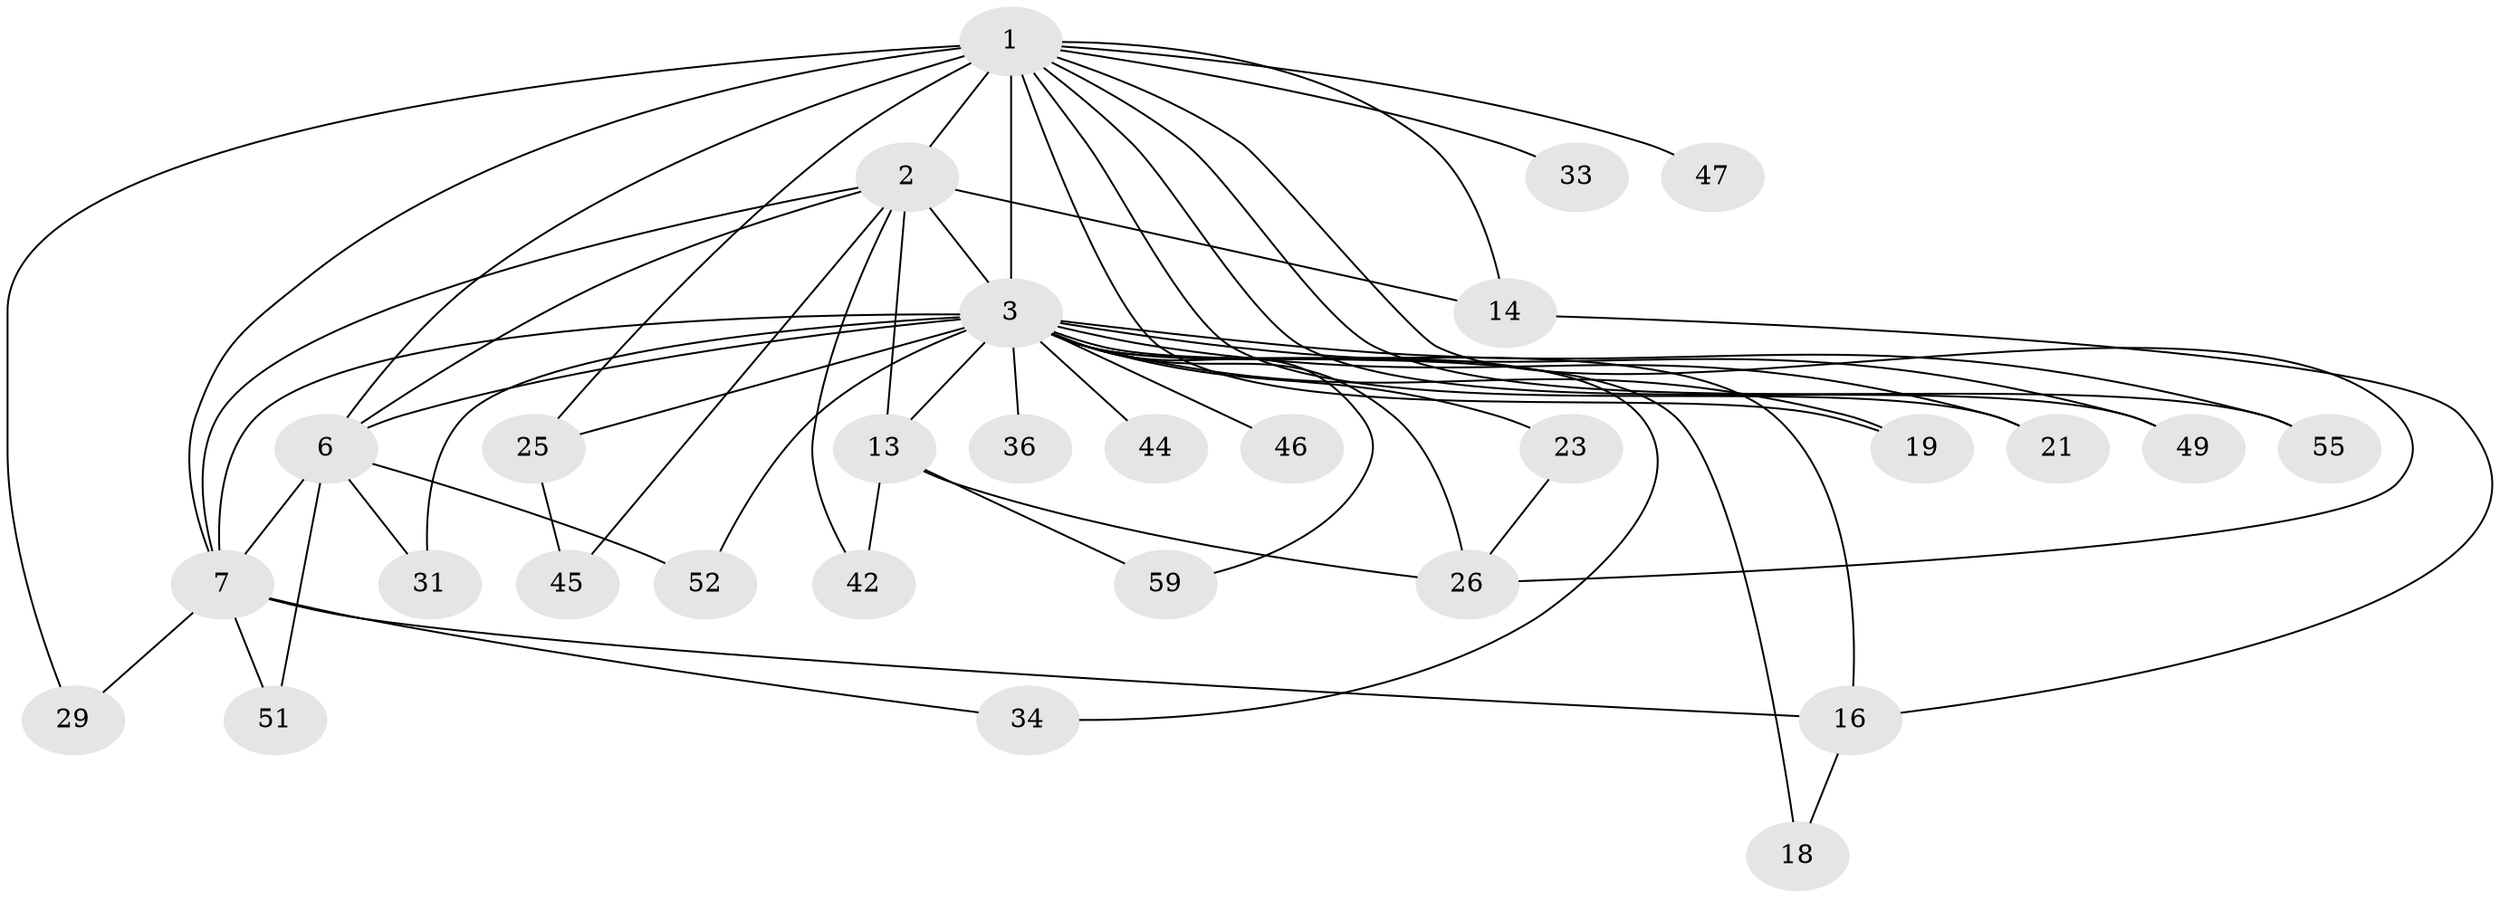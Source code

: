 // original degree distribution, {18: 0.05084745762711865, 15: 0.01694915254237288, 11: 0.01694915254237288, 17: 0.01694915254237288, 14: 0.01694915254237288, 13: 0.01694915254237288, 20: 0.01694915254237288, 19: 0.01694915254237288, 3: 0.1864406779661017, 2: 0.5423728813559322, 5: 0.03389830508474576, 4: 0.06779661016949153}
// Generated by graph-tools (version 1.1) at 2025/14/03/09/25 04:14:10]
// undirected, 29 vertices, 55 edges
graph export_dot {
graph [start="1"]
  node [color=gray90,style=filled];
  1 [super="+8"];
  2 [super="+24"];
  3 [super="+9+5+4+53+10+17"];
  6 [super="+58"];
  7;
  13;
  14;
  16;
  18;
  19;
  21 [super="+35+40"];
  23 [super="+50"];
  25 [super="+27"];
  26 [super="+37"];
  29;
  31;
  33 [super="+57"];
  34;
  36;
  42;
  44;
  45;
  46;
  47;
  49;
  51;
  52;
  55;
  59;
  1 -- 2 [weight=2];
  1 -- 3 [weight=14];
  1 -- 6 [weight=3];
  1 -- 7 [weight=2];
  1 -- 26;
  1 -- 33 [weight=3];
  1 -- 47 [weight=2];
  1 -- 14;
  1 -- 49;
  1 -- 19;
  1 -- 55;
  1 -- 29;
  1 -- 25;
  1 -- 21;
  2 -- 3 [weight=8];
  2 -- 6;
  2 -- 7;
  2 -- 13;
  2 -- 14;
  2 -- 45;
  2 -- 42;
  3 -- 6 [weight=6];
  3 -- 7 [weight=5];
  3 -- 18;
  3 -- 19;
  3 -- 21 [weight=3];
  3 -- 25 [weight=2];
  3 -- 44 [weight=2];
  3 -- 46 [weight=2];
  3 -- 52;
  3 -- 26 [weight=2];
  3 -- 36 [weight=2];
  3 -- 49;
  3 -- 55;
  3 -- 13;
  3 -- 23;
  3 -- 59;
  3 -- 31;
  3 -- 34;
  3 -- 16;
  6 -- 7;
  6 -- 31;
  6 -- 51;
  6 -- 52;
  7 -- 16;
  7 -- 29;
  7 -- 34;
  7 -- 51;
  13 -- 42;
  13 -- 59;
  13 -- 26;
  14 -- 16;
  16 -- 18;
  23 -- 26;
  25 -- 45;
}
